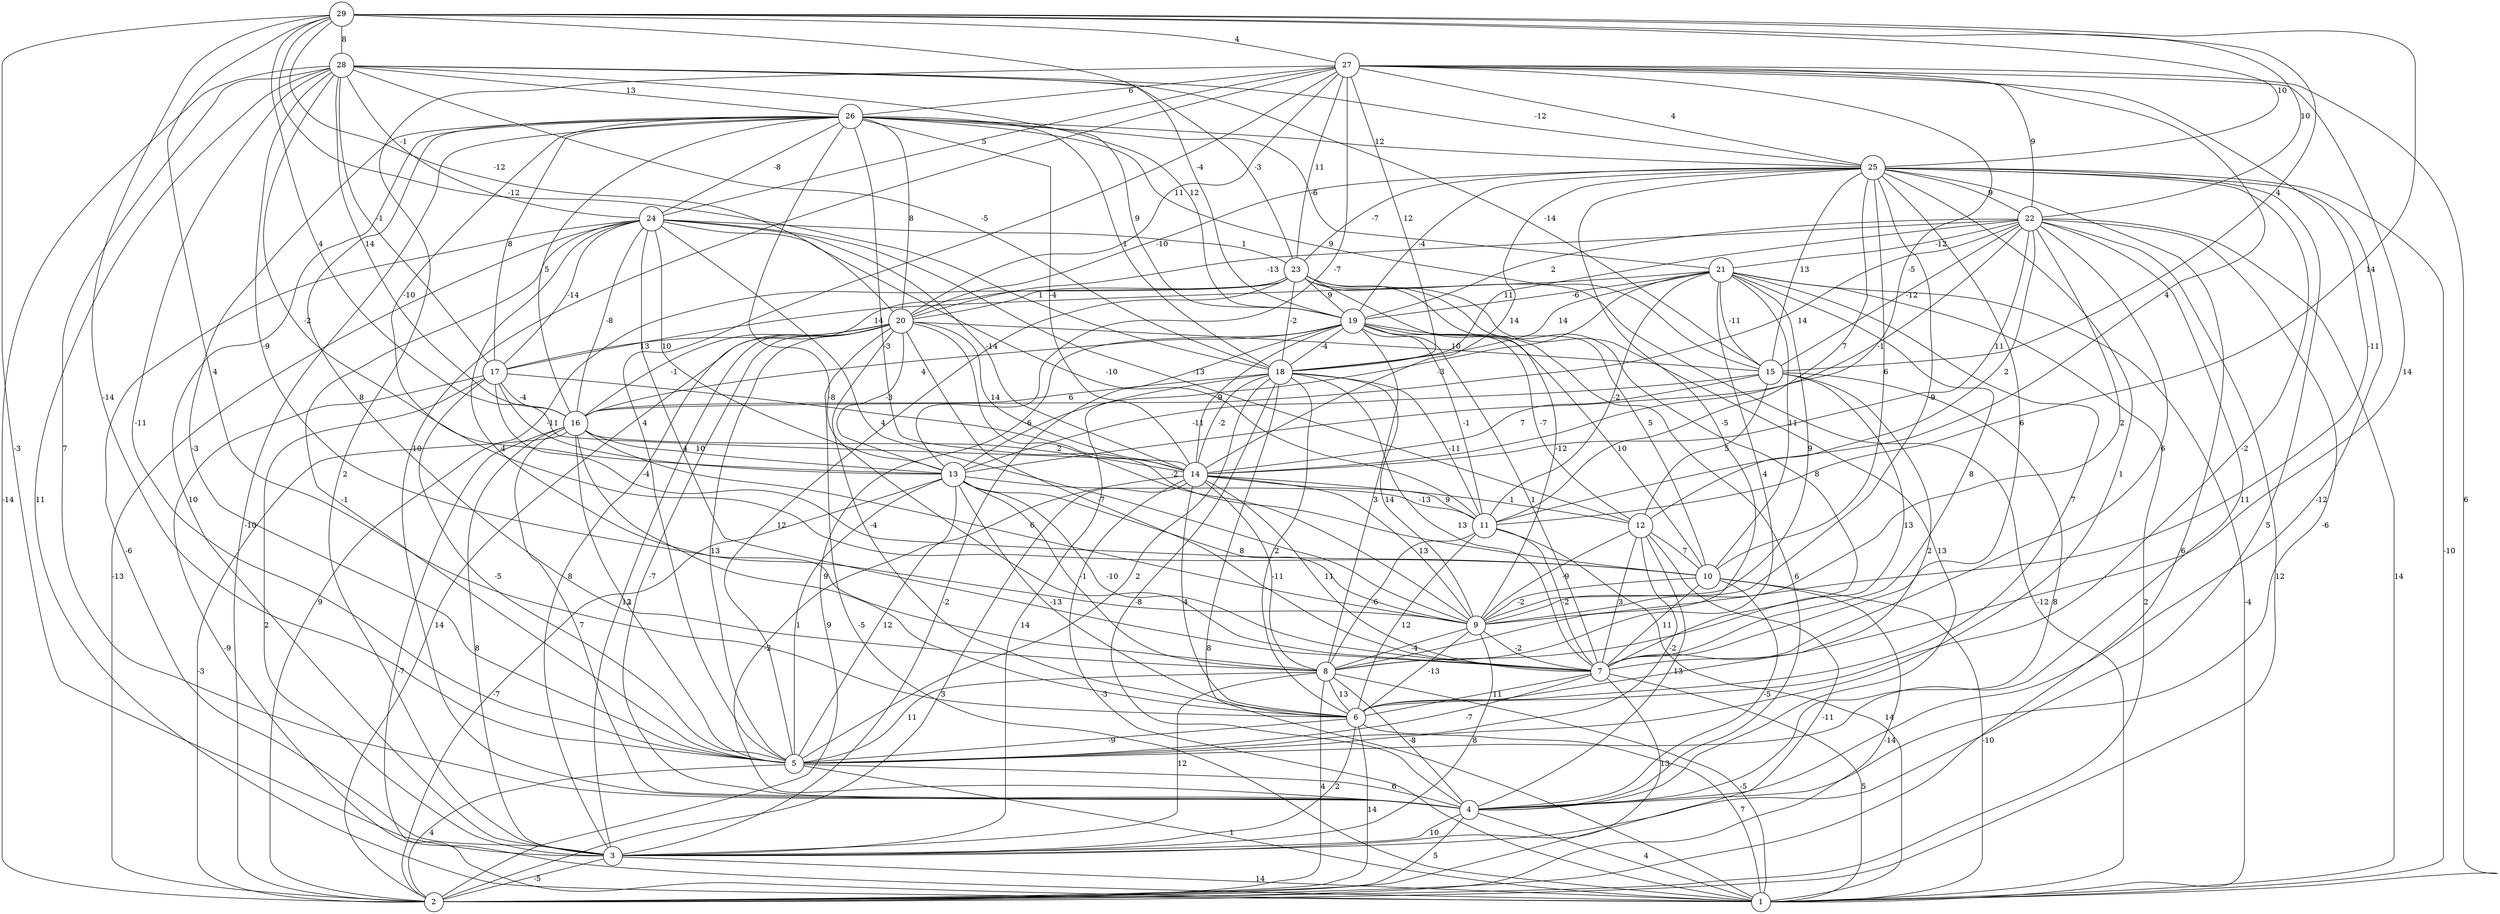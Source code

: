 graph { 
	 fontname="Helvetica,Arial,sans-serif" 
	 node [shape = circle]; 
	 29 -- 3 [label = "-3"];
	 29 -- 5 [label = "-14"];
	 29 -- 6 [label = "4"];
	 29 -- 11 [label = "14"];
	 29 -- 14 [label = "4"];
	 29 -- 15 [label = "4"];
	 29 -- 18 [label = "-12"];
	 29 -- 19 [label = "-4"];
	 29 -- 20 [label = "-12"];
	 29 -- 22 [label = "10"];
	 29 -- 25 [label = "10"];
	 29 -- 27 [label = "4"];
	 29 -- 28 [label = "8"];
	 28 -- 1 [label = "11"];
	 28 -- 2 [label = "-14"];
	 28 -- 4 [label = "7"];
	 28 -- 5 [label = "-11"];
	 28 -- 9 [label = "-9"];
	 28 -- 10 [label = "-2"];
	 28 -- 15 [label = "-14"];
	 28 -- 16 [label = "14"];
	 28 -- 17 [label = "-1"];
	 28 -- 18 [label = "-5"];
	 28 -- 19 [label = "12"];
	 28 -- 23 [label = "-3"];
	 28 -- 24 [label = "-1"];
	 28 -- 25 [label = "-12"];
	 28 -- 26 [label = "13"];
	 27 -- 1 [label = "6"];
	 27 -- 3 [label = "2"];
	 27 -- 4 [label = "10"];
	 27 -- 5 [label = "4"];
	 27 -- 7 [label = "14"];
	 27 -- 9 [label = "-11"];
	 27 -- 11 [label = "4"];
	 27 -- 13 [label = "-7"];
	 27 -- 14 [label = "-5"];
	 27 -- 18 [label = "12"];
	 27 -- 20 [label = "11"];
	 27 -- 22 [label = "9"];
	 27 -- 23 [label = "11"];
	 27 -- 24 [label = "5"];
	 27 -- 25 [label = "4"];
	 27 -- 26 [label = "6"];
	 26 -- 2 [label = "-10"];
	 26 -- 3 [label = "10"];
	 26 -- 5 [label = "-3"];
	 26 -- 7 [label = "-8"];
	 26 -- 8 [label = "8"];
	 26 -- 10 [label = "-3"];
	 26 -- 13 [label = "-10"];
	 26 -- 14 [label = "-4"];
	 26 -- 15 [label = "9"];
	 26 -- 16 [label = "5"];
	 26 -- 17 [label = "8"];
	 26 -- 18 [label = "1"];
	 26 -- 19 [label = "9"];
	 26 -- 20 [label = "8"];
	 26 -- 21 [label = "-6"];
	 26 -- 24 [label = "-8"];
	 26 -- 25 [label = "12"];
	 25 -- 1 [label = "-10"];
	 25 -- 2 [label = "6"];
	 25 -- 3 [label = "5"];
	 25 -- 4 [label = "-12"];
	 25 -- 5 [label = "1"];
	 25 -- 6 [label = "-2"];
	 25 -- 7 [label = "6"];
	 25 -- 8 [label = "-5"];
	 25 -- 9 [label = "-9"];
	 25 -- 10 [label = "6"];
	 25 -- 11 [label = "7"];
	 25 -- 14 [label = "14"];
	 25 -- 15 [label = "13"];
	 25 -- 19 [label = "-4"];
	 25 -- 20 [label = "-10"];
	 25 -- 22 [label = "9"];
	 25 -- 23 [label = "-7"];
	 24 -- 2 [label = "-13"];
	 24 -- 3 [label = "-6"];
	 24 -- 5 [label = "-1"];
	 24 -- 7 [label = "4"];
	 24 -- 8 [label = "4"];
	 24 -- 9 [label = "4"];
	 24 -- 11 [label = "-10"];
	 24 -- 12 [label = "-13"];
	 24 -- 13 [label = "10"];
	 24 -- 14 [label = "-14"];
	 24 -- 16 [label = "-8"];
	 24 -- 17 [label = "-14"];
	 24 -- 23 [label = "1"];
	 23 -- 1 [label = "-12"];
	 23 -- 2 [label = "9"];
	 23 -- 3 [label = "8"];
	 23 -- 4 [label = "13"];
	 23 -- 5 [label = "12"];
	 23 -- 7 [label = "8"];
	 23 -- 9 [label = "-12"];
	 23 -- 10 [label = "5"];
	 23 -- 18 [label = "-2"];
	 23 -- 19 [label = "9"];
	 23 -- 20 [label = "1"];
	 22 -- 1 [label = "14"];
	 22 -- 2 [label = "12"];
	 22 -- 4 [label = "-6"];
	 22 -- 5 [label = "11"];
	 22 -- 7 [label = "6"];
	 22 -- 9 [label = "2"];
	 22 -- 12 [label = "2"];
	 22 -- 13 [label = "-1"];
	 22 -- 14 [label = "11"];
	 22 -- 15 [label = "-12"];
	 22 -- 16 [label = "14"];
	 22 -- 18 [label = "11"];
	 22 -- 19 [label = "2"];
	 22 -- 20 [label = "-13"];
	 22 -- 21 [label = "-12"];
	 21 -- 1 [label = "-4"];
	 21 -- 2 [label = "2"];
	 21 -- 6 [label = "7"];
	 21 -- 7 [label = "8"];
	 21 -- 8 [label = "4"];
	 21 -- 9 [label = "9"];
	 21 -- 10 [label = "11"];
	 21 -- 11 [label = "-2"];
	 21 -- 13 [label = "-3"];
	 21 -- 15 [label = "-11"];
	 21 -- 17 [label = "14"];
	 21 -- 18 [label = "14"];
	 21 -- 19 [label = "-6"];
	 20 -- 1 [label = "-5"];
	 20 -- 2 [label = "14"];
	 20 -- 3 [label = "12"];
	 20 -- 4 [label = "-7"];
	 20 -- 5 [label = "13"];
	 20 -- 6 [label = "-4"];
	 20 -- 7 [label = "-7"];
	 20 -- 9 [label = "-2"];
	 20 -- 13 [label = "-3"];
	 20 -- 14 [label = "14"];
	 20 -- 15 [label = "10"];
	 20 -- 16 [label = "-1"];
	 20 -- 17 [label = "13"];
	 19 -- 2 [label = "9"];
	 19 -- 3 [label = "-2"];
	 19 -- 4 [label = "6"];
	 19 -- 7 [label = "1"];
	 19 -- 8 [label = "3"];
	 19 -- 10 [label = "10"];
	 19 -- 11 [label = "-1"];
	 19 -- 12 [label = "-7"];
	 19 -- 14 [label = "9"];
	 19 -- 16 [label = "4"];
	 19 -- 18 [label = "-4"];
	 18 -- 1 [label = "8"];
	 18 -- 3 [label = "14"];
	 18 -- 4 [label = "-8"];
	 18 -- 5 [label = "2"];
	 18 -- 6 [label = "2"];
	 18 -- 7 [label = "13"];
	 18 -- 9 [label = "14"];
	 18 -- 11 [label = "-11"];
	 18 -- 14 [label = "-2"];
	 18 -- 16 [label = "6"];
	 17 -- 1 [label = "-9"];
	 17 -- 3 [label = "2"];
	 17 -- 5 [label = "-5"];
	 17 -- 10 [label = "-4"];
	 17 -- 13 [label = "-11"];
	 17 -- 14 [label = "-6"];
	 17 -- 16 [label = "-4"];
	 16 -- 1 [label = "-7"];
	 16 -- 2 [label = "-3"];
	 16 -- 3 [label = "8"];
	 16 -- 4 [label = "7"];
	 16 -- 5 [label = "1"];
	 16 -- 6 [label = "9"];
	 16 -- 9 [label = "6"];
	 16 -- 13 [label = "10"];
	 16 -- 14 [label = "2"];
	 15 -- 4 [label = "8"];
	 15 -- 6 [label = "2"];
	 15 -- 8 [label = "13"];
	 15 -- 12 [label = "5"];
	 15 -- 13 [label = "-11"];
	 15 -- 14 [label = "7"];
	 14 -- 1 [label = "-3"];
	 14 -- 2 [label = "3"];
	 14 -- 5 [label = "12"];
	 14 -- 6 [label = "4"];
	 14 -- 7 [label = "11"];
	 14 -- 8 [label = "-11"];
	 14 -- 9 [label = "13"];
	 14 -- 11 [label = "9"];
	 14 -- 12 [label = "1"];
	 13 -- 2 [label = "-7"];
	 13 -- 4 [label = "-2"];
	 13 -- 5 [label = "1"];
	 13 -- 6 [label = "-13"];
	 13 -- 7 [label = "-10"];
	 13 -- 8 [label = "-1"];
	 13 -- 9 [label = "8"];
	 13 -- 11 [label = "-13"];
	 12 -- 2 [label = "-11"];
	 12 -- 4 [label = "13"];
	 12 -- 5 [label = "-2"];
	 12 -- 7 [label = "3"];
	 12 -- 9 [label = "-9"];
	 12 -- 10 [label = "7"];
	 11 -- 1 [label = "14"];
	 11 -- 6 [label = "12"];
	 11 -- 7 [label = "-2"];
	 11 -- 8 [label = "-6"];
	 10 -- 1 [label = "-10"];
	 10 -- 2 [label = "-14"];
	 10 -- 4 [label = "-5"];
	 10 -- 7 [label = "11"];
	 10 -- 9 [label = "-2"];
	 9 -- 3 [label = "8"];
	 9 -- 6 [label = "-13"];
	 9 -- 7 [label = "-2"];
	 9 -- 8 [label = "-4"];
	 8 -- 1 [label = "-5"];
	 8 -- 2 [label = "4"];
	 8 -- 3 [label = "12"];
	 8 -- 4 [label = "-8"];
	 8 -- 5 [label = "11"];
	 8 -- 6 [label = "13"];
	 7 -- 1 [label = "5"];
	 7 -- 3 [label = "13"];
	 7 -- 5 [label = "-7"];
	 7 -- 6 [label = "11"];
	 6 -- 1 [label = "7"];
	 6 -- 2 [label = "14"];
	 6 -- 3 [label = "2"];
	 6 -- 5 [label = "-9"];
	 5 -- 1 [label = "1"];
	 5 -- 2 [label = "4"];
	 5 -- 4 [label = "6"];
	 4 -- 1 [label = "4"];
	 4 -- 2 [label = "5"];
	 4 -- 3 [label = "10"];
	 3 -- 1 [label = "14"];
	 3 -- 2 [label = "-5"];
	 1;
	 2;
	 3;
	 4;
	 5;
	 6;
	 7;
	 8;
	 9;
	 10;
	 11;
	 12;
	 13;
	 14;
	 15;
	 16;
	 17;
	 18;
	 19;
	 20;
	 21;
	 22;
	 23;
	 24;
	 25;
	 26;
	 27;
	 28;
	 29;
}
